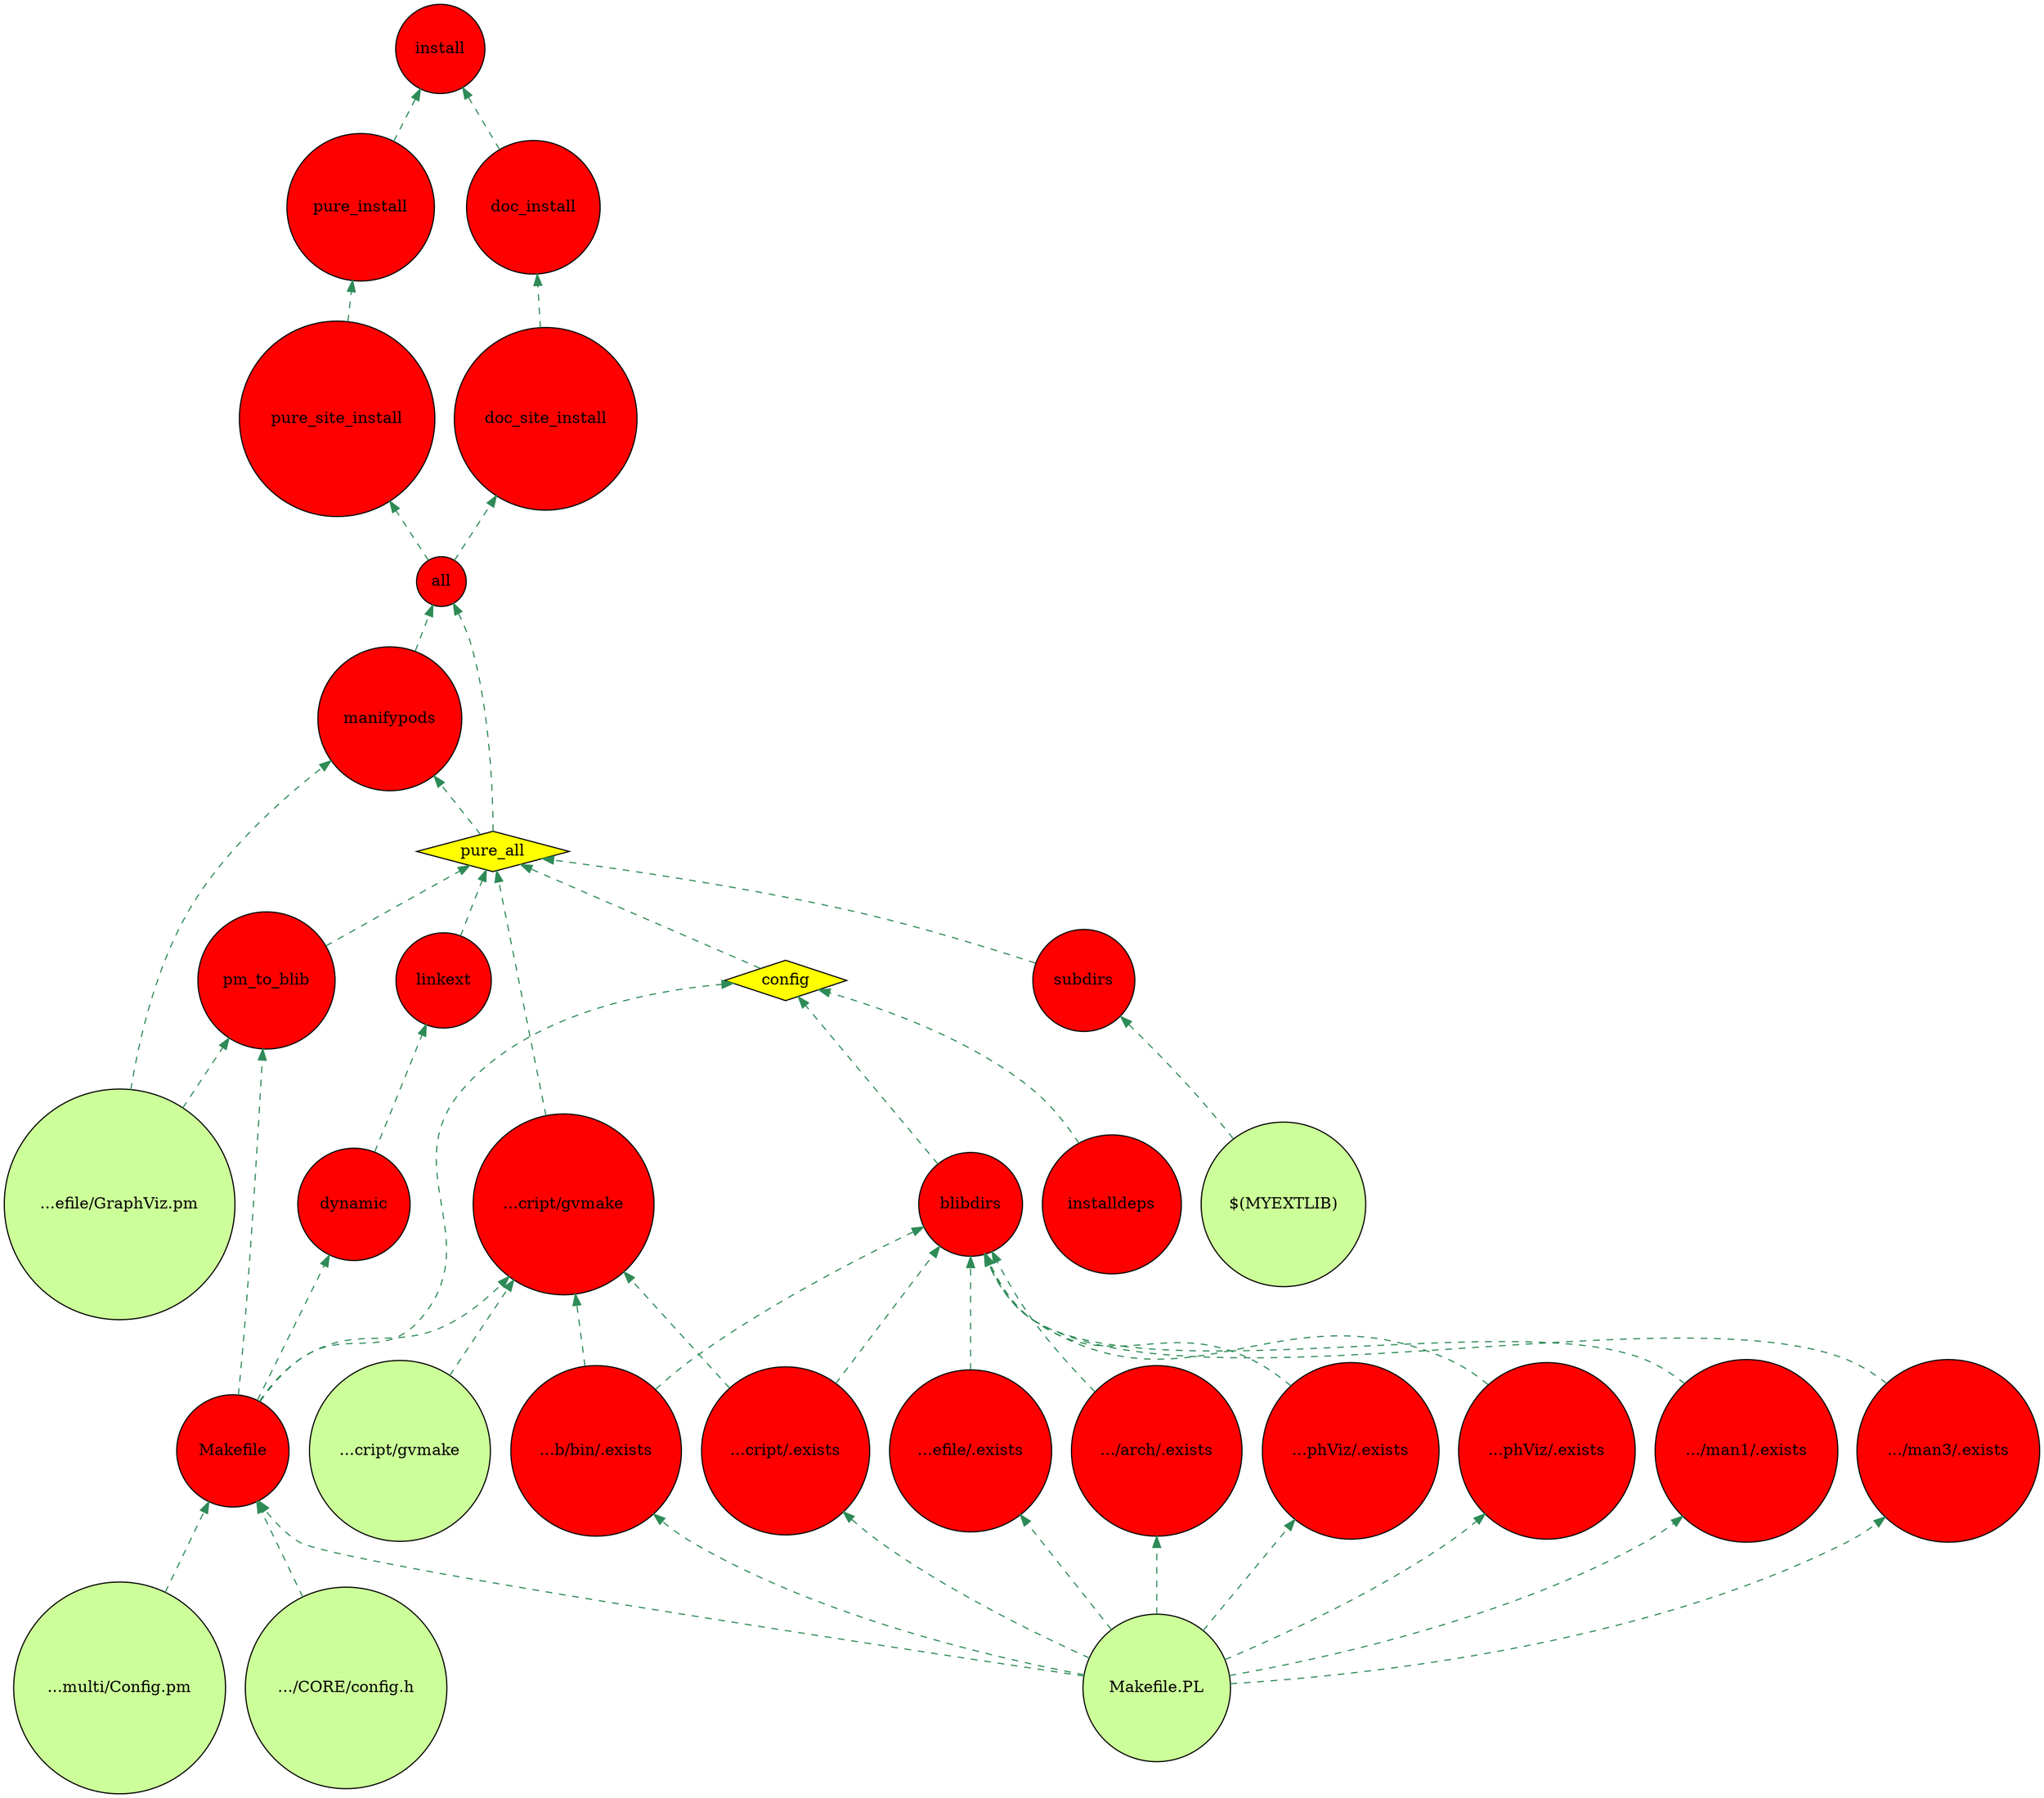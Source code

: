 digraph install {
	graph [rankdir=BT, ratio=auto];
	node [label="\N", fillcolor=red, shape=circle, style=filled];
	edge [color=seagreen, style=dashed];
	install [label=install];
	pure_install [label=pure_install];
	pure_site_install [label=pure_site_install];
	all [label=all];
	pure_all [label=pure_all, fillcolor=yellow, shape=diamond];
	config [label=config, fillcolor=yellow, shape=diamond];
	Makefile [label=Makefile];
	node1 [label="Makefile.PL", fillcolor="#ccff99", URL=Makefile_PL];
	node2 [label="...multi/Config.pm", fillcolor="#ccff99", URL="_usr_lib64_perl5_5_10_1_x86_64-linux-thread-multi_Config_pm"];
	node3 [label=".../CORE/config.h", fillcolor="#ccff99", URL="_usr_lib64_perl5_5_10_1_x86_64-linux-thread-multi_CORE_config_h"];
	blibdirs [label=blibdirs];
	node4 [label="...efile/.exists"];
	node5 [label=".../arch/.exists"];
	node6 [label="...phViz/.exists"];
	node7 [label="...phViz/.exists"];
	node8 [label="...b/bin/.exists"];
	node9 [label="...cript/.exists"];
	node10 [label=".../man1/.exists"];
	node11 [label=".../man3/.exists"];
	installdeps [label=installdeps];
	pm_to_blib [label=pm_to_blib];
	node12 [label="...efile/GraphViz.pm", fillcolor="#ccff99", URL=lib_Makefile_GraphViz_pm];
	subdirs [label=subdirs];
	node13 [label="$(MYEXTLIB)", fillcolor="#ccff99", URL="$(MYEXTLIB)"];
	linkext [label=linkext];
	dynamic [label=dynamic];
	node14 [label="...cript/gvmake"];
	node15 [label="...cript/gvmake", fillcolor="#ccff99", URL=script_gvmake];
	manifypods [label=manifypods];
	doc_install [label=doc_install];
	doc_site_install [label=doc_site_install];
	node13 -> subdirs;
	node3 -> Makefile;
	node2 -> Makefile;
	Makefile -> node14;
	Makefile -> config;
	Makefile -> dynamic;
	Makefile -> pm_to_blib;
	node1 -> Makefile;
	node1 -> node5;
	node1 -> node7;
	node1 -> node8;
	node1 -> node4;
	node1 -> node6;
	node1 -> node10;
	node1 -> node11;
	node1 -> node9;
	all -> doc_site_install;
	all -> pure_site_install;
	node5 -> blibdirs;
	node7 -> blibdirs;
	node8 -> node14;
	node8 -> blibdirs;
	node4 -> blibdirs;
	node6 -> blibdirs;
	node10 -> blibdirs;
	node11 -> blibdirs;
	node9 -> node14;
	node9 -> blibdirs;
	node14 -> pure_all;
	blibdirs -> config;
	config -> pure_all;
	doc_install -> install;
	doc_site_install -> doc_install;
	dynamic -> linkext;
	installdeps -> config;
	node12 -> manifypods;
	node12 -> pm_to_blib;
	linkext -> pure_all;
	manifypods -> all;
	pm_to_blib -> pure_all;
	pure_all -> all;
	pure_all -> manifypods;
	pure_install -> install;
	pure_site_install -> pure_install;
	node15 -> node14;
	subdirs -> pure_all;
}

